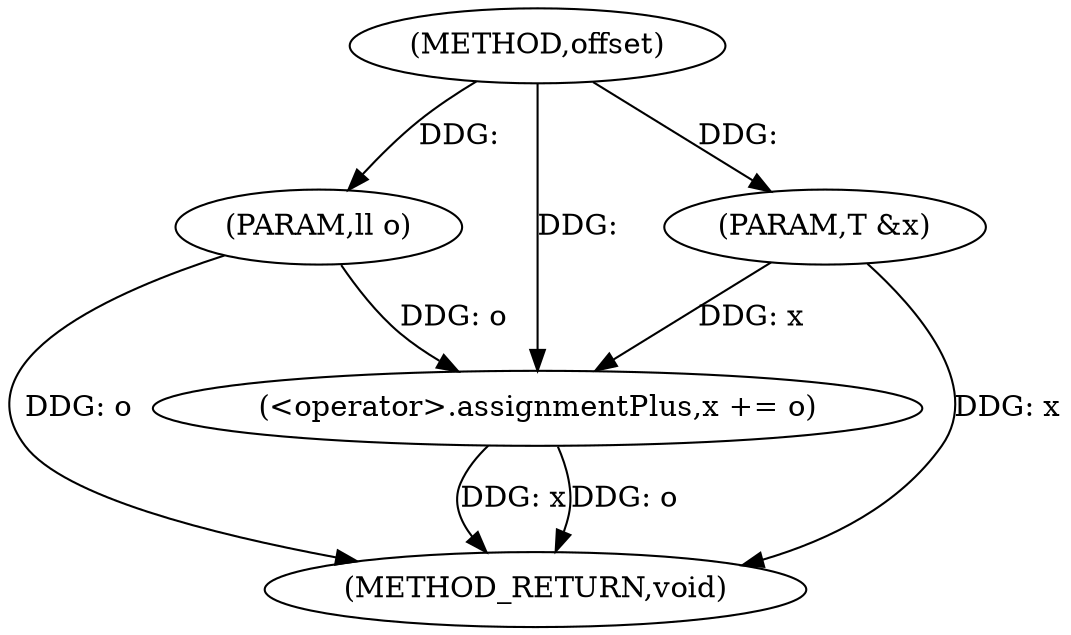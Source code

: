 digraph "offset" {  
"1000328" [label = "(METHOD,offset)" ]
"1000335" [label = "(METHOD_RETURN,void)" ]
"1000329" [label = "(PARAM,ll o)" ]
"1000330" [label = "(PARAM,T &x)" ]
"1000332" [label = "(<operator>.assignmentPlus,x += o)" ]
  "1000329" -> "1000335"  [ label = "DDG: o"] 
  "1000330" -> "1000335"  [ label = "DDG: x"] 
  "1000332" -> "1000335"  [ label = "DDG: x"] 
  "1000332" -> "1000335"  [ label = "DDG: o"] 
  "1000328" -> "1000329"  [ label = "DDG: "] 
  "1000328" -> "1000330"  [ label = "DDG: "] 
  "1000329" -> "1000332"  [ label = "DDG: o"] 
  "1000328" -> "1000332"  [ label = "DDG: "] 
  "1000330" -> "1000332"  [ label = "DDG: x"] 
}
